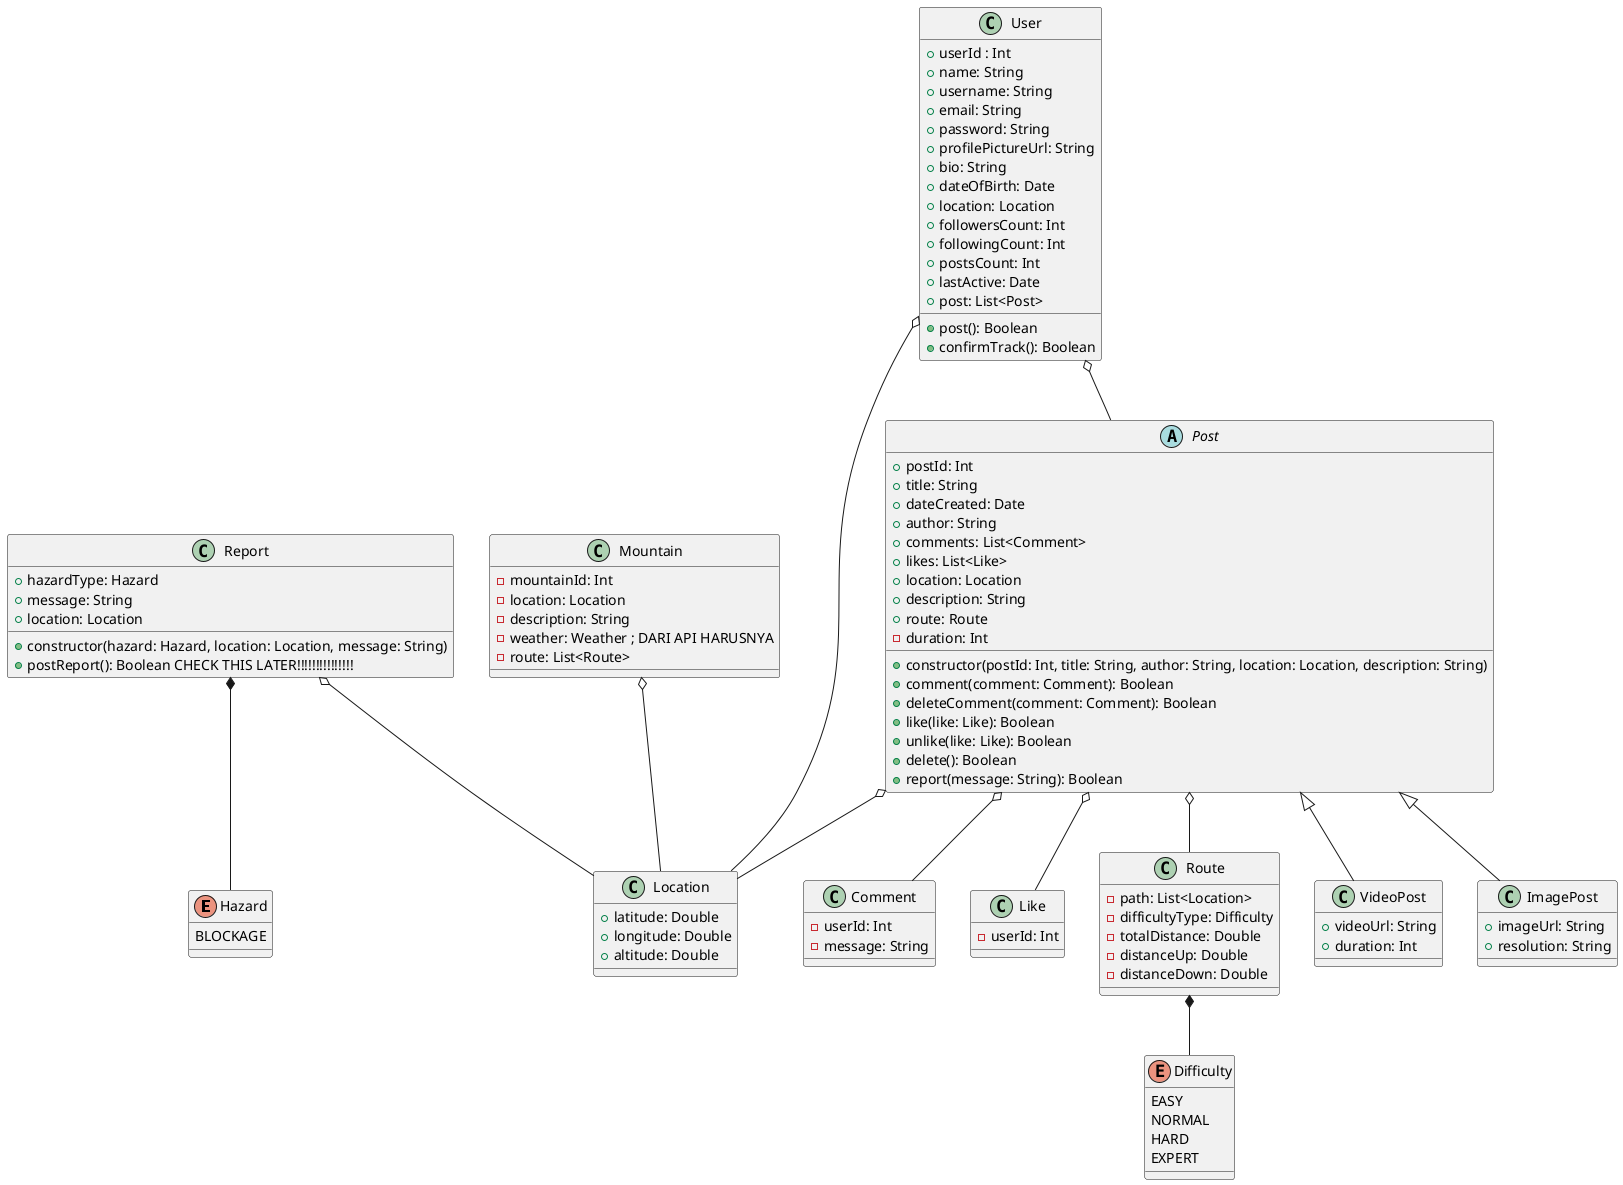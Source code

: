 @startuml
'https://plantuml.com/class-diagram

enum Hazard {
    BLOCKAGE
}

enum Difficulty {
    EASY
    NORMAL
    HARD
    EXPERT
}

class Report {
    +hazardType: Hazard
    +message: String
    +location: Location
    +constructor(hazard: Hazard, location: Location, message: String)
    +postReport(): Boolean CHECK THIS LATER!!!!!!!!!!!!!!!

}
class Mountain {
    -mountainId: Int
    -location: Location
    -description: String
    -weather: Weather ; DARI API HARUSNYA
    -route: List<Route>
}
class User {
    +userId : Int
    +name: String
    +username: String
    +email: String
    +password: String
    +profilePictureUrl: String
    +bio: String
    +dateOfBirth: Date
    +location: Location
    +followersCount: Int
    +followingCount: Int
    +postsCount: Int
    +lastActive: Date
    +post: List<Post>
    +post(): Boolean
    +confirmTrack(): Boolean

}

class Comment {
    -userId: Int
    -message: String
}
class Like {
    -userId: Int
}
class Location {
    +latitude: Double
    +longitude: Double
    +altitude: Double
}

abstract class Post {
    +postId: Int
    +title: String
    +dateCreated: Date
    +author: String
    +comments: List<Comment>
    +likes: List<Like>
    +location: Location
    +description: String
    +route: Route
    -duration: Int


    +constructor(postId: Int, title: String, author: String, location: Location, description: String)
    +comment(comment: Comment): Boolean
    +deleteComment(comment: Comment): Boolean
    +like(like: Like): Boolean
    +unlike(like: Like): Boolean
    +delete(): Boolean
    +report(message: String): Boolean
}

class Route {
    -path: List<Location>
    -difficultyType: Difficulty
    -totalDistance: Double
    -distanceUp: Double
    -distanceDown: Double
}

class VideoPost {
    +videoUrl: String
    +duration: Int
}

class ImagePost {
    +imageUrl: String
    +resolution: String
}

User o-- Location
Post o-- Route
Post o-- Comment
Post o-- Like
Post o-- Location
Report *-- Hazard
Post <|-- VideoPost
Post <|-- ImagePost
Route *-- Difficulty
User o-- Post
Mountain o-- Location
Report o-- Location

@enduml
